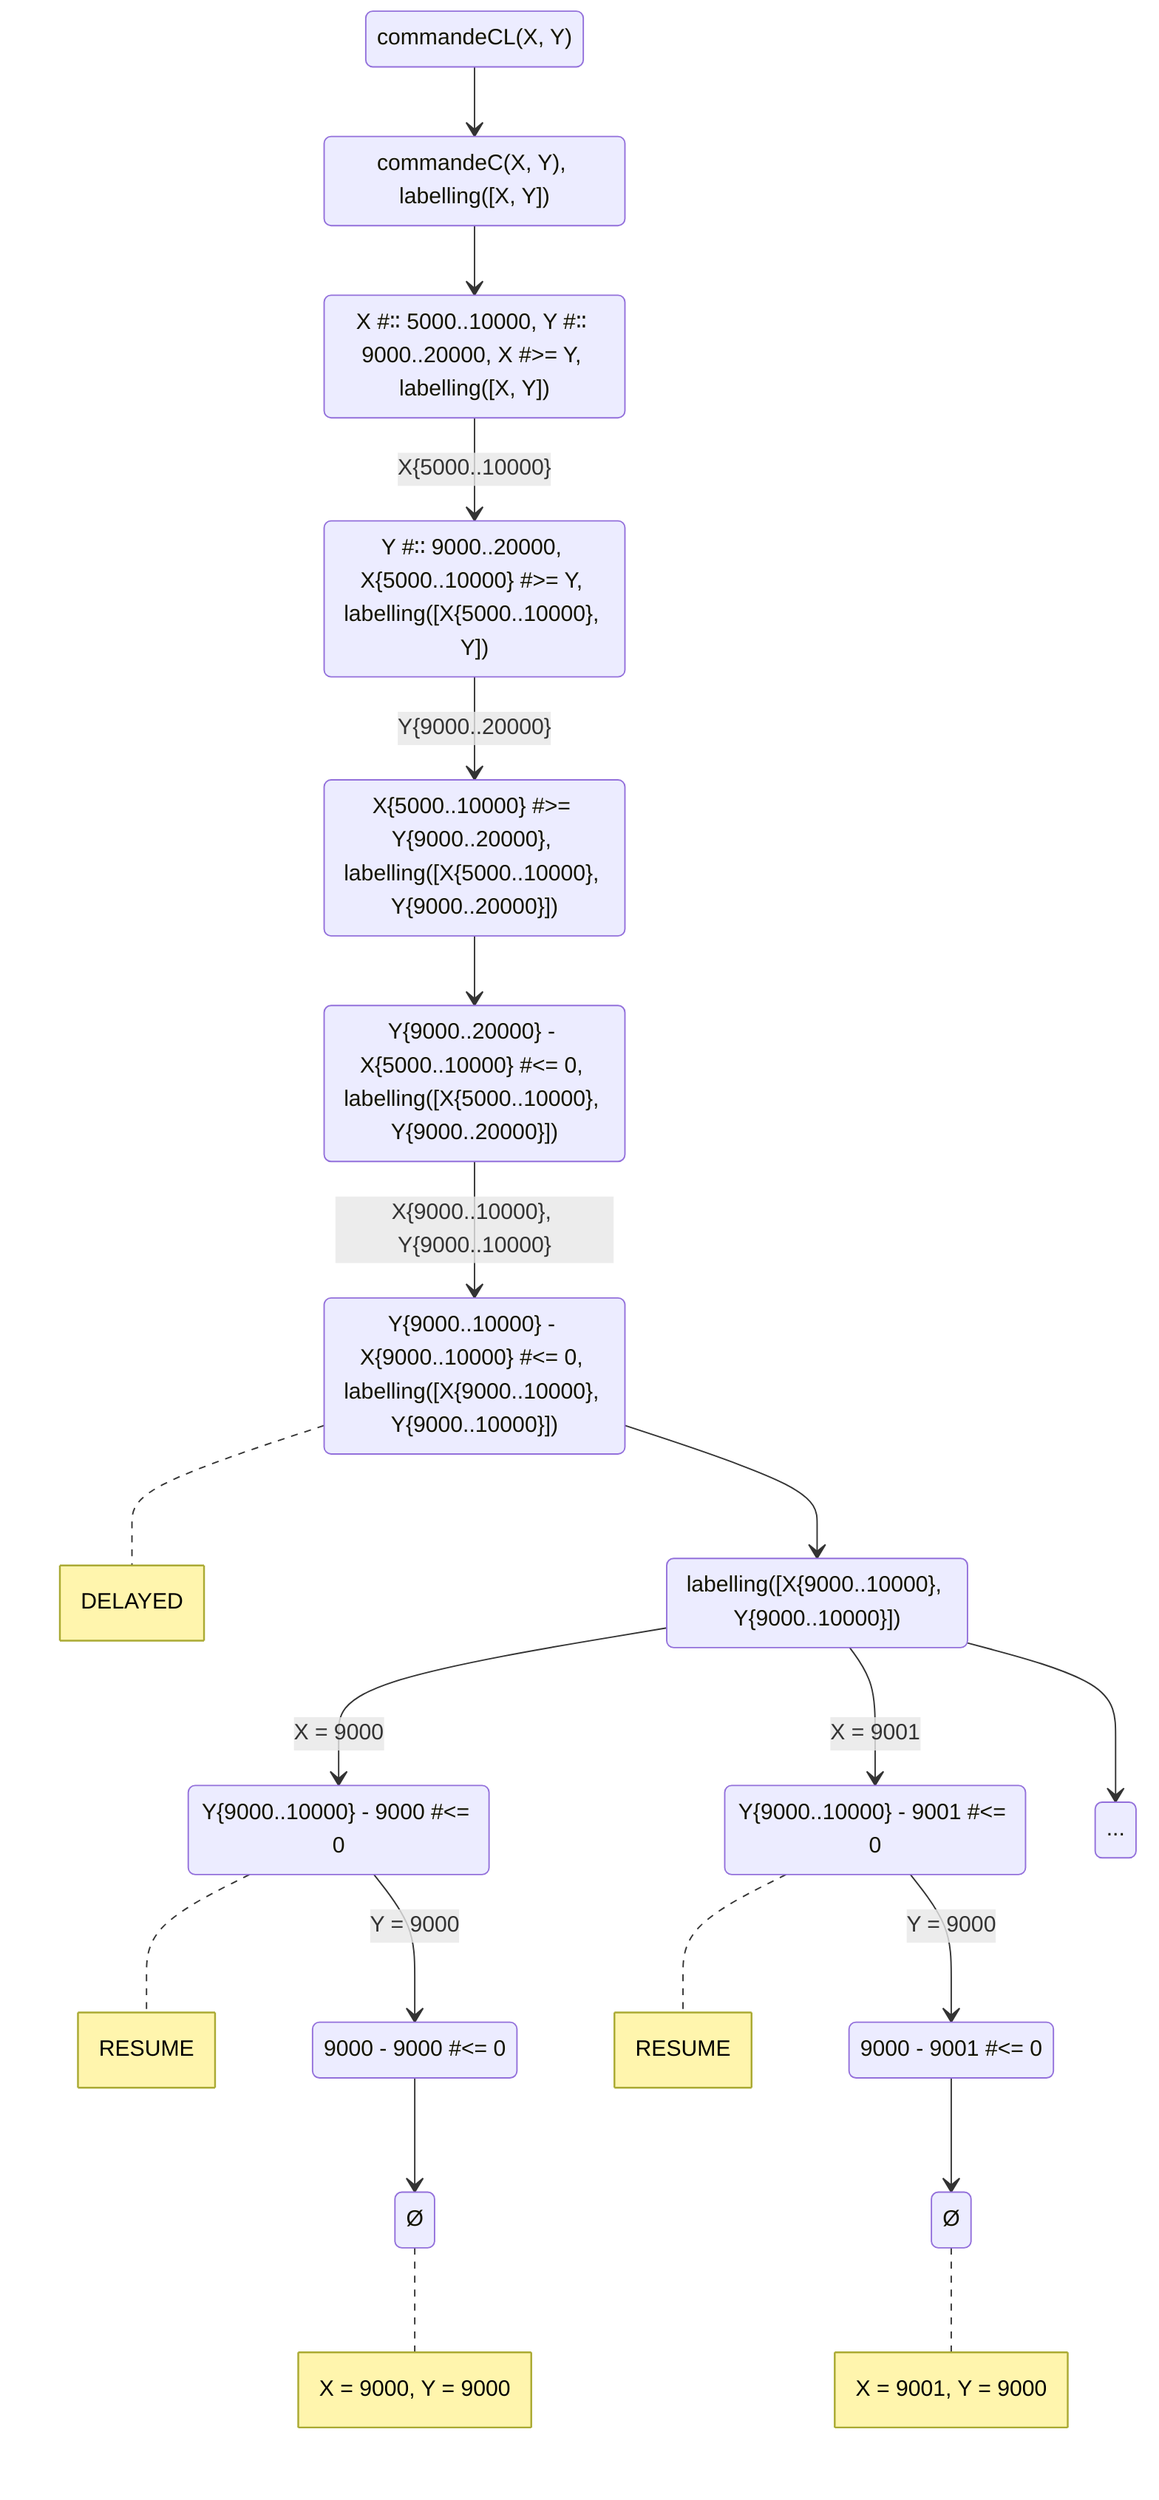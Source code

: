 stateDiagram-v2
	s0: commandeCL(X, Y)
	s1: commandeC(X, Y), labelling([X, Y])
	s2: X #∶∶ 5000..10000, Y #∶∶ 9000..20000, X #>= Y, labelling([X, Y])
	s3: Y #∶∶ 9000..20000, X{5000..10000} #>= Y, labelling([X{5000..10000}, Y])
	s4: X{5000..10000} #>= Y{9000..20000}, labelling([X{5000..10000}, Y{9000..20000}])
	s5: Y{9000..20000} - X{5000..10000} #<= 0, labelling([X{5000..10000}, Y{9000..20000}])
	s6: Y{9000..10000} - X{9000..10000} #<= 0, labelling([X{9000..10000}, Y{9000..10000}])
	s7: labelling([X{9000..10000}, Y{9000..10000}])
	s81: Y{9000..10000} - 9000 #<= 0
	s82: 9000 - 9000 #<= 0
	s83: Ø
	s91: Y{9000..10000} - 9001 #<= 0
	s92: 9000 - 9001 #<= 0
	s93: Ø
	s10: ...
	s0 --> s1
	s1 --> s2
	s2 --> s3 : X{5000..10000}
	s3 --> s4 : Y{9000..20000}
	s4 --> s5
	s5 --> s6 : X{9000..10000}, Y{9000..10000}
	note right of s6 : DELAYED
	s6 --> s7
	s7 --> s81 : X = 9000
	note right of s81 : RESUME
	s81 --> s82 : Y = 9000
	s82 --> s83
	note right of s83 : X = 9000, Y = 9000
	s7 --> s91 : X = 9001
	note right of s91 : RESUME
	s91 --> s92 : Y = 9000
	s92 --> s93
	note right of s93 : X = 9001, Y = 9000
	s7 --> s10